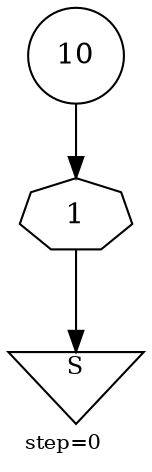 digraph {
  graph  [labelloc=bottom,labeljust=left,fontsize="10",label="step=0"];
  "475" [shape=invtriangle,peripheries="1",label=<<SUP>S</SUP>>,labelfontcolor=black,color=black];
  "480" [shape=circle,peripheries="1",label=<10>,labelfontcolor=Black,color=black];
  "481" [label=<1>,peripheries="1",color=black,shape=septagon];
  "480" -> "481" [color=black];
  "481" -> "475" [color=black];
}